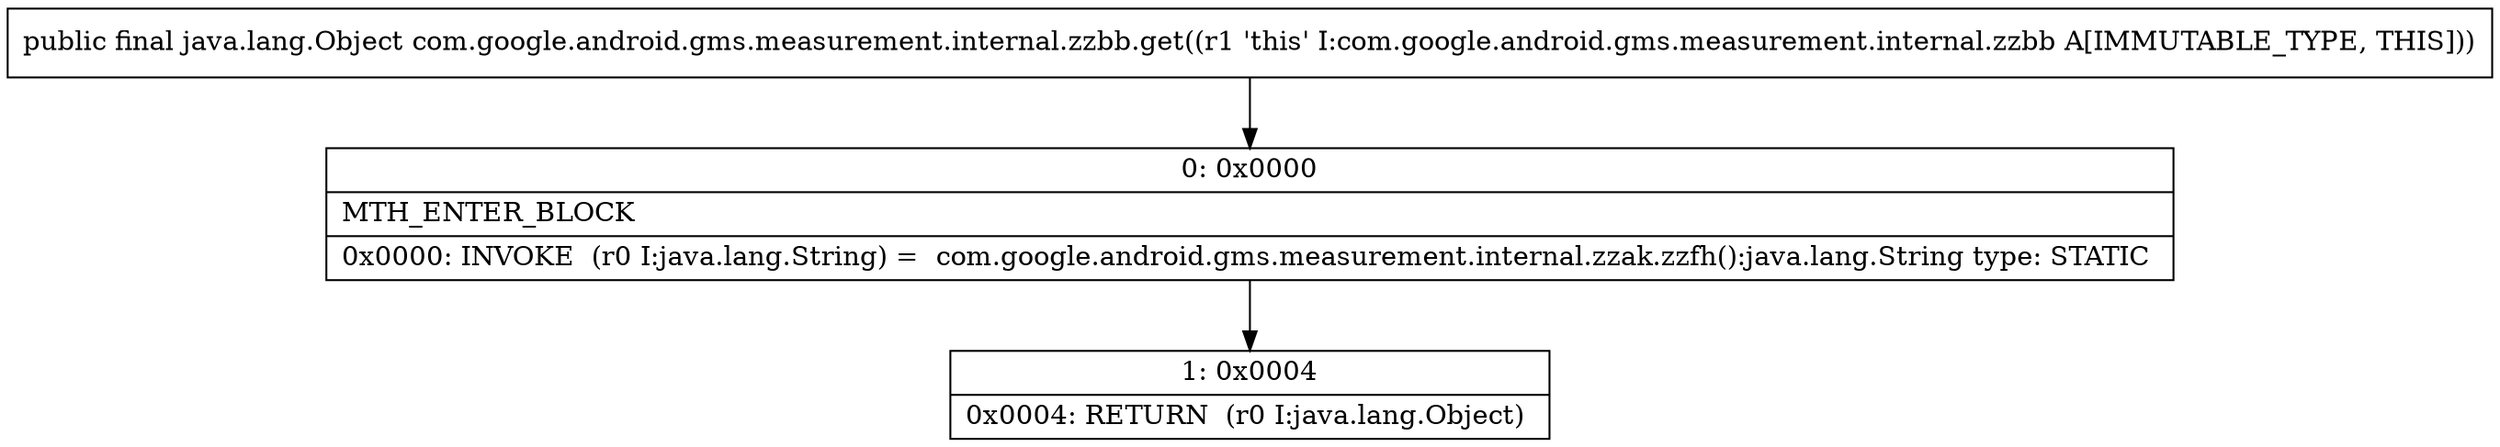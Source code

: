 digraph "CFG forcom.google.android.gms.measurement.internal.zzbb.get()Ljava\/lang\/Object;" {
Node_0 [shape=record,label="{0\:\ 0x0000|MTH_ENTER_BLOCK\l|0x0000: INVOKE  (r0 I:java.lang.String) =  com.google.android.gms.measurement.internal.zzak.zzfh():java.lang.String type: STATIC \l}"];
Node_1 [shape=record,label="{1\:\ 0x0004|0x0004: RETURN  (r0 I:java.lang.Object) \l}"];
MethodNode[shape=record,label="{public final java.lang.Object com.google.android.gms.measurement.internal.zzbb.get((r1 'this' I:com.google.android.gms.measurement.internal.zzbb A[IMMUTABLE_TYPE, THIS])) }"];
MethodNode -> Node_0;
Node_0 -> Node_1;
}

